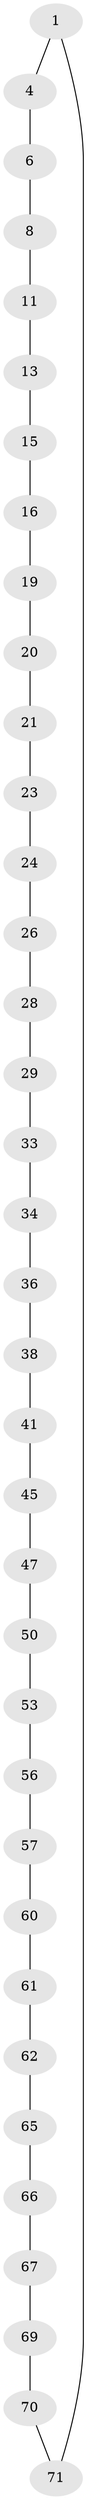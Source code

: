 // original degree distribution, {2: 1.0}
// Generated by graph-tools (version 1.1) at 2025/20/03/04/25 18:20:11]
// undirected, 36 vertices, 36 edges
graph export_dot {
graph [start="1"]
  node [color=gray90,style=filled];
  1 [super="+2"];
  4 [super="+5"];
  6 [super="+7"];
  8 [super="+9"];
  11 [super="+12"];
  13 [super="+14"];
  15;
  16 [super="+17"];
  19;
  20;
  21 [super="+22"];
  23;
  24 [super="+25"];
  26 [super="+27"];
  28;
  29 [super="+30"];
  33;
  34 [super="+35"];
  36 [super="+37"];
  38 [super="+39"];
  41 [super="+42"];
  45 [super="+46"];
  47 [super="+48"];
  50 [super="+51"];
  53 [super="+54"];
  56;
  57 [super="+58"];
  60;
  61;
  62 [super="+63"];
  65;
  66;
  67 [super="+68"];
  69;
  70;
  71 [super="+72"];
  1 -- 71;
  1 -- 4;
  4 -- 6;
  6 -- 8;
  8 -- 11;
  11 -- 13;
  13 -- 15;
  15 -- 16;
  16 -- 19;
  19 -- 20;
  20 -- 21;
  21 -- 23;
  23 -- 24;
  24 -- 26;
  26 -- 28;
  28 -- 29;
  29 -- 33;
  33 -- 34;
  34 -- 36;
  36 -- 38;
  38 -- 41;
  41 -- 45;
  45 -- 47;
  47 -- 50;
  50 -- 53;
  53 -- 56;
  56 -- 57;
  57 -- 60;
  60 -- 61;
  61 -- 62;
  62 -- 65;
  65 -- 66;
  66 -- 67;
  67 -- 69;
  69 -- 70;
  70 -- 71;
}
